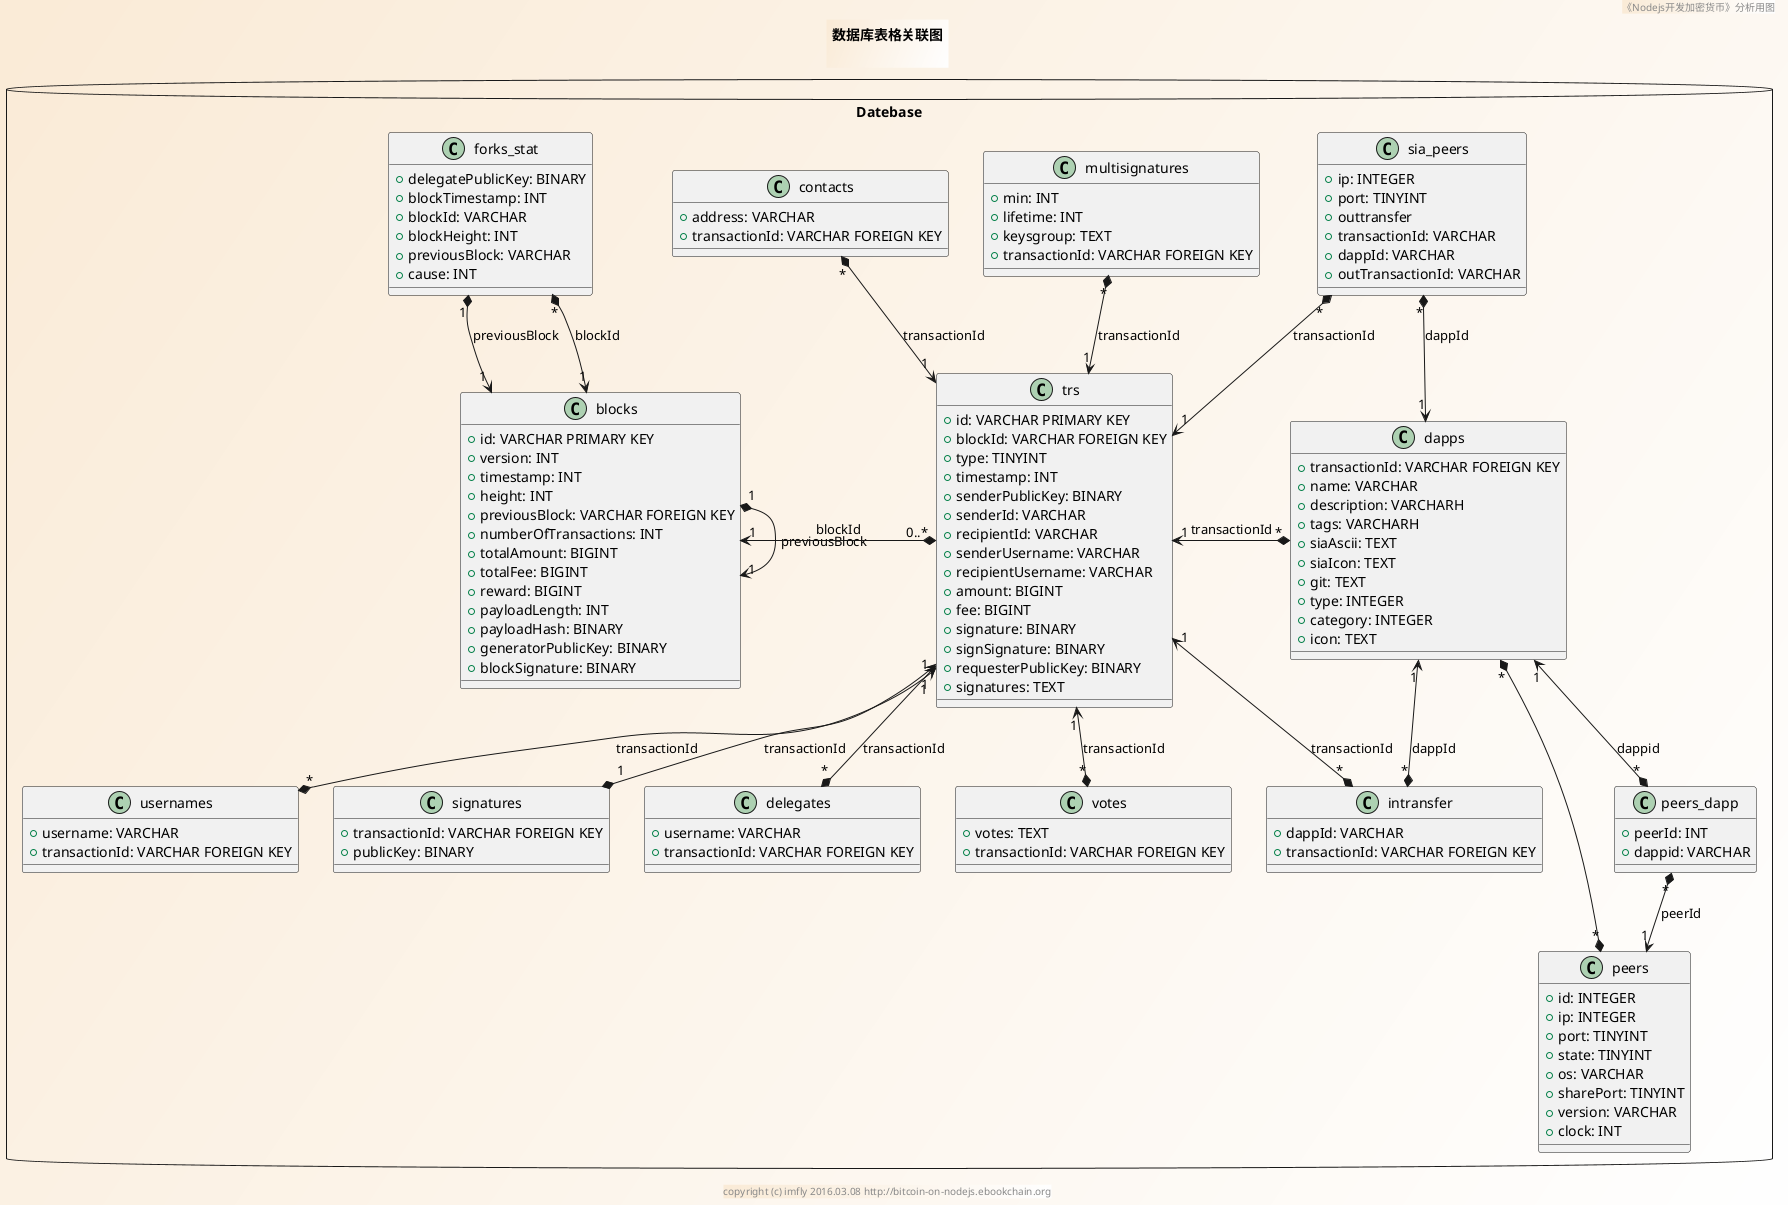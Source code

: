 @startuml ../../../styles/images/helpers/dblite/class.png
skinparam BorderColor #blue\9932CC
skinparam backgroundcolor AntiqueWhite/white

title
数据库表格关联图

end title
footer copyright (c) imfly 2016.03.08 http://bitcoin-on-nodejs.ebookchain.org
header 《Nodejs开发加密货币》分析用图

' modules/Peer.js
package Datebase <<Database>> {
  Class blocks {
    + id: VARCHAR PRIMARY KEY
    + version: INT
    + timestamp: INT
    + height: INT
    + previousBlock: VARCHAR FOREIGN KEY
    + numberOfTransactions: INT
    + totalAmount: BIGINT
    + totalFee: BIGINT
    + reward: BIGINT
    + payloadLength: INT
    + payloadHash: BINARY
    + generatorPublicKey: BINARY
    + blockSignature: BINARY
  }

  Class trs {
    +id: VARCHAR PRIMARY KEY
    +blockId: VARCHAR FOREIGN KEY
    +type: TINYINT
    +timestamp: INT
    +senderPublicKey: BINARY
    +senderId: VARCHAR
    +recipientId: VARCHAR
    +senderUsername: VARCHAR
    +recipientUsername: VARCHAR
    +amount: BIGINT
    +fee: BIGINT
    +signature: BINARY
    +signSignature: BINARY
    +requesterPublicKey: BINARY
    +signatures: TEXT
  }

  Class signatures {
    +transactionId: VARCHAR FOREIGN KEY
    +publicKey: BINARY
  }

  Class delegates {
    +username: VARCHAR
    +transactionId: VARCHAR FOREIGN KEY
  }

  Class votes {
    +votes: TEXT
    +transactionId: VARCHAR FOREIGN KEY
  }

  Class usernames {
    +username: VARCHAR
    +transactionId: VARCHAR FOREIGN KEY
  }

  Class contacts{
    +address: VARCHAR
    +transactionId: VARCHAR FOREIGN KEY
  }

  Class forks_stat {
    +delegatePublicKey: BINARY
    +blockTimestamp: INT
    +blockId: VARCHAR
    +blockHeight: INT
    +previousBlock: VARCHAR
    +cause: INT
  }

  Class multisignatures{
    +min: INT
    +lifetime: INT
    +keysgroup: TEXT
    +transactionId: VARCHAR FOREIGN KEY
  }

  Class dapps{
    +transactionId: VARCHAR FOREIGN KEY
    +name: VARCHAR
    +description: VARCHARH
    +tags: VARCHARH
    +siaAscii: TEXT
    +siaIcon: TEXT
    +git: TEXT
    +type: INTEGER
    +category: INTEGER
    +icon: TEXT
  }

  Class intransfer{
    +dappId: VARCHAR
    +transactionId: VARCHAR FOREIGN KEY
  }

  Class sia_peers{
    +ip: INTEGER
    +port: TINYINT
    +outtransfer
    +transactionId: VARCHAR
    +dappId: VARCHAR
    +outTransactionId: VARCHAR
  }

  Class peers{
    +id: INTEGER
    +ip: INTEGER
    +port: TINYINT
    +state: TINYINT
    +os: VARCHAR
    +sharePort: TINYINT
    +version: VARCHAR
    +clock: INT
  }

  Class peers_dapp{
    +peerId: INT
    +dappid: VARCHAR
  }

  ' relationship
    blocks "1" *-> "1" blocks: previousBlock
    trs "0..*" *-left-> "1" blocks: blockId
    forks_stat "*" *-down-> "1" blocks: blockId
    forks_stat "1" *-down-> "1" blocks: previousBlock
    signatures "1" *-up-> "1" trs: transactionId
    delegates "*" *-up-> "1" trs: transactionId
    votes "*" *-up-> "1" trs: transactionId
    usernames "*" *-up-> "1" trs: transactionId
    contacts "*" *-down-> "1" trs: transactionId
    multisignatures "*" *-down-> "1" trs: transactionId
    dapps "*" *-left-> "1" trs: transactionId
    intransfer "*" *-down-> "1" trs: transactionId
    sia_peers  "*" *-down-> "1" trs: transactionId
    intransfer "*" *-up-> "1" dapps: dappId
    sia_peers  "*" *-down-> "1" dapps: dappId
    peers "1" <-up-* "*" peers_dapp: peerId
    dapps "1" <-down-* "*" peers_dapp: dappid
    peers "*" *-left-* "*" dapps
}
@enduml
